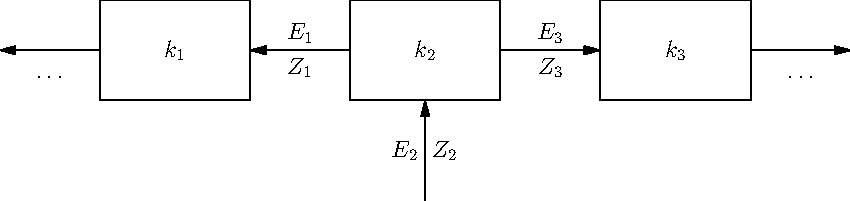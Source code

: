 size(15cm,0);

pair d=(1.5,1);
real s=d.x+1;

picture box(string s) {
  picture pic=new picture;
  draw(pic,box(0,d));
  label(pic,s,d/2);
  return pic;
}

add(box("$k_1$"));
add(shift(s)*box("$k_2$"));
add(shift(s)^2*box("$k_3$"));

guide g=(d.x,d.y/2)--(s,d.y/2);
guide G=(d.x/2,-(s-d.x))--(d.x/2,0);

draw(baseline("$\ldots$"),shift(-s)*g,BeginArrow,BeginPenMargin);
draw("$Z_1$",g,BeginArrow,BeginPenMargin);
draw("$E_1$",g,LeftSide,Blank);
draw("$Z_3$",shift(s)*g,Arrow,PenMargin);
draw("$E_3$",shift(s)*g,LeftSide,Blank);
draw("$Z_2$",shift(s)*G,Arrow,PenMargin);
draw("$E_2$",shift(s)*G,LeftSide,Blank);
draw(baseline("$\ldots$"),shift(s)^2*g,Arrow,PenMargin);

shipout();
